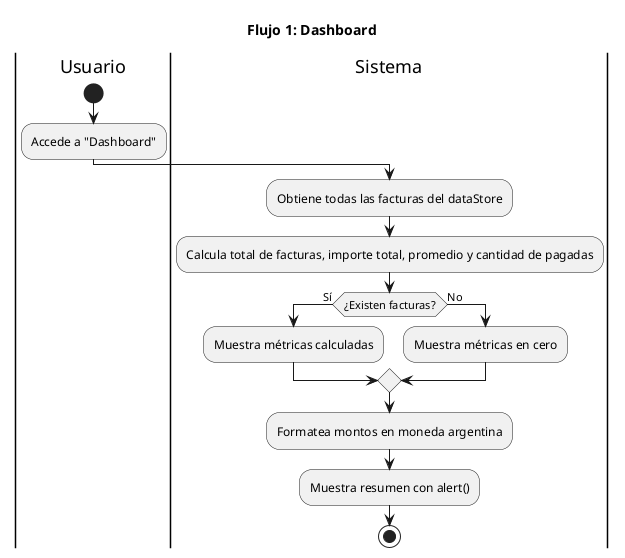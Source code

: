 @startuml name Dashboard
title Flujo 1: Dashboard

|Usuario|
start
:Accede a "Dashboard";

|Sistema|
:Obtiene todas las facturas del dataStore;
:Calcula total de facturas, importe total, promedio y cantidad de pagadas;

if (¿Existen facturas?) then (Sí)
  :Muestra métricas calculadas;
else (No)
  :Muestra métricas en cero;
endif

:Formatea montos en moneda argentina;
:Muestra resumen con alert();
stop
@enduml
